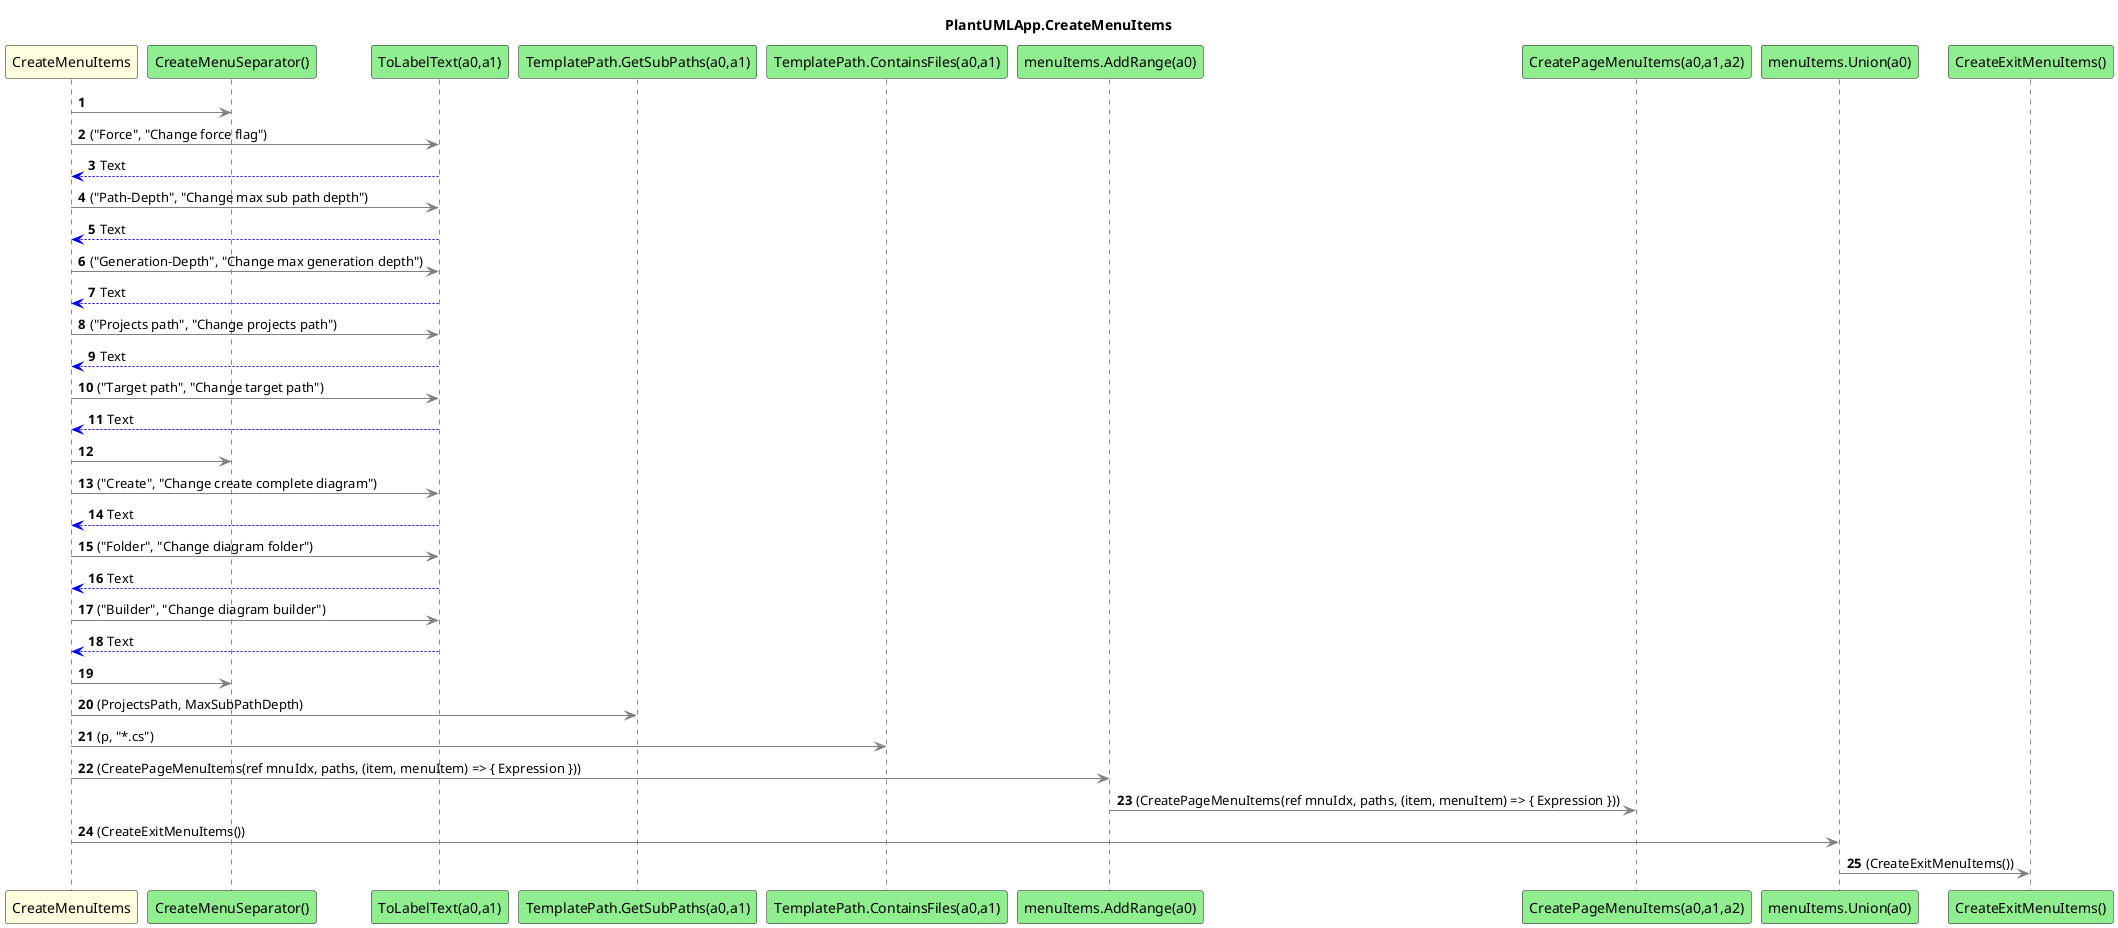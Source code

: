 @startuml PlantUMLApp.CreateMenuItems
title PlantUMLApp.CreateMenuItems
participant "CreateMenuItems" as CreateMenuItems #LightYellow
participant "CreateMenuSeparator()" as CreateMenuSeparator #LightGreen
participant "ToLabelText(a0,a1)" as ToLabelText_a0_a1 #LightGreen
participant "TemplatePath.GetSubPaths(a0,a1)" as TemplatePath_GetSubPaths_a0_a1 #LightGreen
participant "TemplatePath.ContainsFiles(a0,a1)" as TemplatePath_ContainsFiles_a0_a1 #LightGreen
participant "menuItems.AddRange(a0)" as menuItems_AddRange_a0 #LightGreen
participant "CreatePageMenuItems(a0,a1,a2)" as CreatePageMenuItems_a0_a1_a2 #LightGreen
participant "menuItems.Union(a0)" as menuItems_Union_a0 #LightGreen
participant "CreateExitMenuItems()" as CreateExitMenuItems #LightGreen
autonumber
CreateMenuItems -[#grey]> CreateMenuSeparator
CreateMenuItems -[#grey]> ToLabelText_a0_a1 : ("Force", "Change force flag")
ToLabelText_a0_a1 -[#blue]-> CreateMenuItems : Text
CreateMenuItems -[#grey]> ToLabelText_a0_a1 : ("Path-Depth", "Change max sub path depth")
ToLabelText_a0_a1 -[#blue]-> CreateMenuItems : Text
CreateMenuItems -[#grey]> ToLabelText_a0_a1 : ("Generation-Depth", "Change max generation depth")
ToLabelText_a0_a1 -[#blue]-> CreateMenuItems : Text
CreateMenuItems -[#grey]> ToLabelText_a0_a1 : ("Projects path", "Change projects path")
ToLabelText_a0_a1 -[#blue]-> CreateMenuItems : Text
CreateMenuItems -[#grey]> ToLabelText_a0_a1 : ("Target path", "Change target path")
ToLabelText_a0_a1 -[#blue]-> CreateMenuItems : Text
CreateMenuItems -[#grey]> CreateMenuSeparator
CreateMenuItems -[#grey]> ToLabelText_a0_a1 : ("Create", "Change create complete diagram")
ToLabelText_a0_a1 -[#blue]-> CreateMenuItems : Text
CreateMenuItems -[#grey]> ToLabelText_a0_a1 : ("Folder", "Change diagram folder")
ToLabelText_a0_a1 -[#blue]-> CreateMenuItems : Text
CreateMenuItems -[#grey]> ToLabelText_a0_a1 : ("Builder", "Change diagram builder")
ToLabelText_a0_a1 -[#blue]-> CreateMenuItems : Text
CreateMenuItems -[#grey]> CreateMenuSeparator
CreateMenuItems -[#grey]> TemplatePath_GetSubPaths_a0_a1 : (ProjectsPath, MaxSubPathDepth)
CreateMenuItems -[#grey]> TemplatePath_ContainsFiles_a0_a1 : (p, "*.cs")
CreateMenuItems -[#grey]> menuItems_AddRange_a0 : (CreatePageMenuItems(ref mnuIdx, paths, (item, menuItem) => { Expression }))
menuItems_AddRange_a0 -[#grey]> CreatePageMenuItems_a0_a1_a2 : (CreatePageMenuItems(ref mnuIdx, paths, (item, menuItem) => { Expression }))
CreateMenuItems -[#grey]> menuItems_Union_a0 : (CreateExitMenuItems())
menuItems_Union_a0 -[#grey]> CreateExitMenuItems : (CreateExitMenuItems())
@enduml
